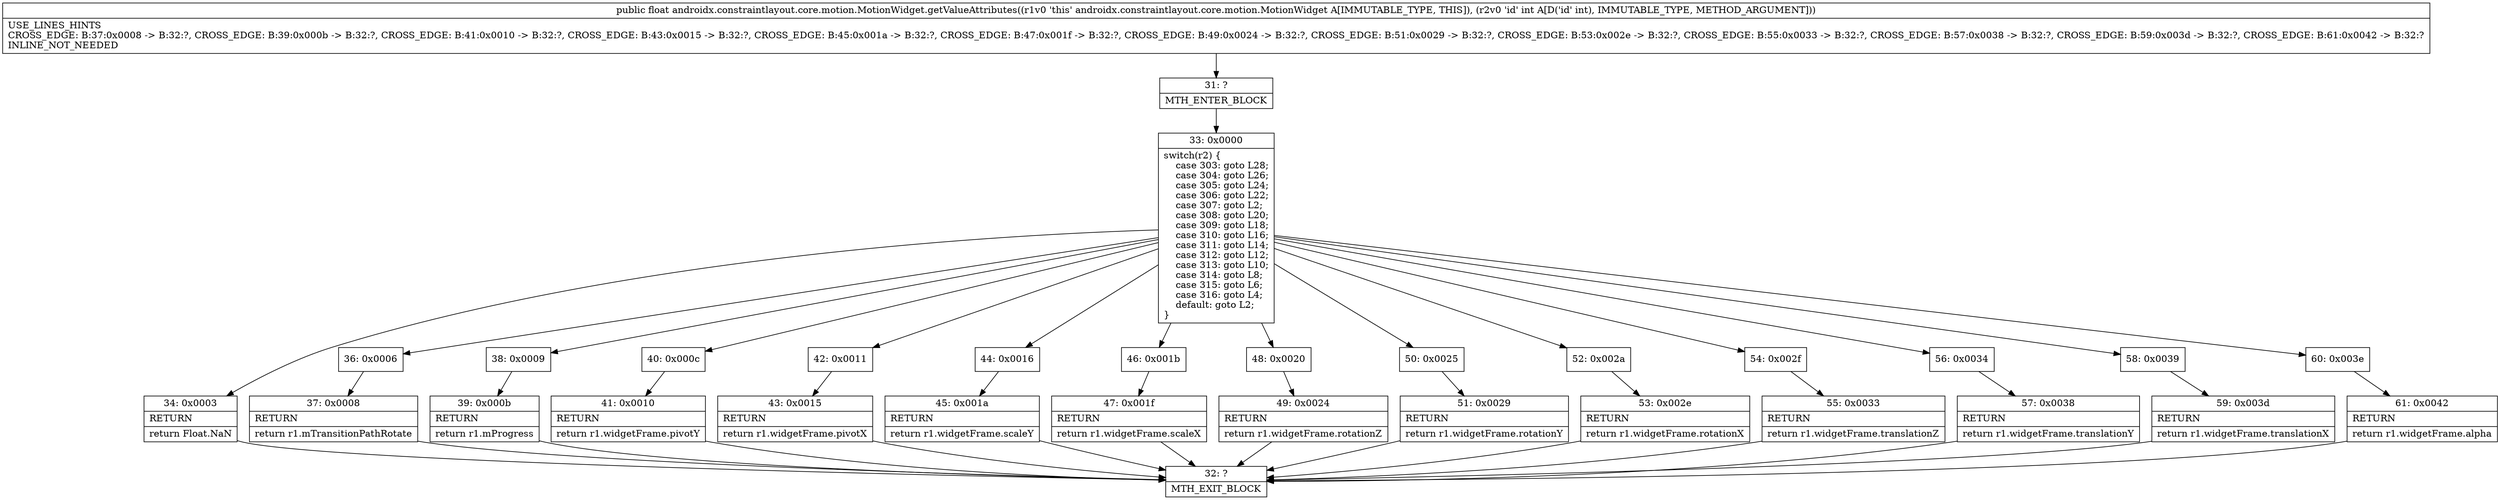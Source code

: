 digraph "CFG forandroidx.constraintlayout.core.motion.MotionWidget.getValueAttributes(I)F" {
Node_31 [shape=record,label="{31\:\ ?|MTH_ENTER_BLOCK\l}"];
Node_33 [shape=record,label="{33\:\ 0x0000|switch(r2) \{\l    case 303: goto L28;\l    case 304: goto L26;\l    case 305: goto L24;\l    case 306: goto L22;\l    case 307: goto L2;\l    case 308: goto L20;\l    case 309: goto L18;\l    case 310: goto L16;\l    case 311: goto L14;\l    case 312: goto L12;\l    case 313: goto L10;\l    case 314: goto L8;\l    case 315: goto L6;\l    case 316: goto L4;\l    default: goto L2;\l\}\l}"];
Node_34 [shape=record,label="{34\:\ 0x0003|RETURN\l|return Float.NaN\l}"];
Node_32 [shape=record,label="{32\:\ ?|MTH_EXIT_BLOCK\l}"];
Node_36 [shape=record,label="{36\:\ 0x0006}"];
Node_37 [shape=record,label="{37\:\ 0x0008|RETURN\l|return r1.mTransitionPathRotate\l}"];
Node_38 [shape=record,label="{38\:\ 0x0009}"];
Node_39 [shape=record,label="{39\:\ 0x000b|RETURN\l|return r1.mProgress\l}"];
Node_40 [shape=record,label="{40\:\ 0x000c}"];
Node_41 [shape=record,label="{41\:\ 0x0010|RETURN\l|return r1.widgetFrame.pivotY\l}"];
Node_42 [shape=record,label="{42\:\ 0x0011}"];
Node_43 [shape=record,label="{43\:\ 0x0015|RETURN\l|return r1.widgetFrame.pivotX\l}"];
Node_44 [shape=record,label="{44\:\ 0x0016}"];
Node_45 [shape=record,label="{45\:\ 0x001a|RETURN\l|return r1.widgetFrame.scaleY\l}"];
Node_46 [shape=record,label="{46\:\ 0x001b}"];
Node_47 [shape=record,label="{47\:\ 0x001f|RETURN\l|return r1.widgetFrame.scaleX\l}"];
Node_48 [shape=record,label="{48\:\ 0x0020}"];
Node_49 [shape=record,label="{49\:\ 0x0024|RETURN\l|return r1.widgetFrame.rotationZ\l}"];
Node_50 [shape=record,label="{50\:\ 0x0025}"];
Node_51 [shape=record,label="{51\:\ 0x0029|RETURN\l|return r1.widgetFrame.rotationY\l}"];
Node_52 [shape=record,label="{52\:\ 0x002a}"];
Node_53 [shape=record,label="{53\:\ 0x002e|RETURN\l|return r1.widgetFrame.rotationX\l}"];
Node_54 [shape=record,label="{54\:\ 0x002f}"];
Node_55 [shape=record,label="{55\:\ 0x0033|RETURN\l|return r1.widgetFrame.translationZ\l}"];
Node_56 [shape=record,label="{56\:\ 0x0034}"];
Node_57 [shape=record,label="{57\:\ 0x0038|RETURN\l|return r1.widgetFrame.translationY\l}"];
Node_58 [shape=record,label="{58\:\ 0x0039}"];
Node_59 [shape=record,label="{59\:\ 0x003d|RETURN\l|return r1.widgetFrame.translationX\l}"];
Node_60 [shape=record,label="{60\:\ 0x003e}"];
Node_61 [shape=record,label="{61\:\ 0x0042|RETURN\l|return r1.widgetFrame.alpha\l}"];
MethodNode[shape=record,label="{public float androidx.constraintlayout.core.motion.MotionWidget.getValueAttributes((r1v0 'this' androidx.constraintlayout.core.motion.MotionWidget A[IMMUTABLE_TYPE, THIS]), (r2v0 'id' int A[D('id' int), IMMUTABLE_TYPE, METHOD_ARGUMENT]))  | USE_LINES_HINTS\lCROSS_EDGE: B:37:0x0008 \-\> B:32:?, CROSS_EDGE: B:39:0x000b \-\> B:32:?, CROSS_EDGE: B:41:0x0010 \-\> B:32:?, CROSS_EDGE: B:43:0x0015 \-\> B:32:?, CROSS_EDGE: B:45:0x001a \-\> B:32:?, CROSS_EDGE: B:47:0x001f \-\> B:32:?, CROSS_EDGE: B:49:0x0024 \-\> B:32:?, CROSS_EDGE: B:51:0x0029 \-\> B:32:?, CROSS_EDGE: B:53:0x002e \-\> B:32:?, CROSS_EDGE: B:55:0x0033 \-\> B:32:?, CROSS_EDGE: B:57:0x0038 \-\> B:32:?, CROSS_EDGE: B:59:0x003d \-\> B:32:?, CROSS_EDGE: B:61:0x0042 \-\> B:32:?\lINLINE_NOT_NEEDED\l}"];
MethodNode -> Node_31;Node_31 -> Node_33;
Node_33 -> Node_34;
Node_33 -> Node_36;
Node_33 -> Node_38;
Node_33 -> Node_40;
Node_33 -> Node_42;
Node_33 -> Node_44;
Node_33 -> Node_46;
Node_33 -> Node_48;
Node_33 -> Node_50;
Node_33 -> Node_52;
Node_33 -> Node_54;
Node_33 -> Node_56;
Node_33 -> Node_58;
Node_33 -> Node_60;
Node_34 -> Node_32;
Node_36 -> Node_37;
Node_37 -> Node_32;
Node_38 -> Node_39;
Node_39 -> Node_32;
Node_40 -> Node_41;
Node_41 -> Node_32;
Node_42 -> Node_43;
Node_43 -> Node_32;
Node_44 -> Node_45;
Node_45 -> Node_32;
Node_46 -> Node_47;
Node_47 -> Node_32;
Node_48 -> Node_49;
Node_49 -> Node_32;
Node_50 -> Node_51;
Node_51 -> Node_32;
Node_52 -> Node_53;
Node_53 -> Node_32;
Node_54 -> Node_55;
Node_55 -> Node_32;
Node_56 -> Node_57;
Node_57 -> Node_32;
Node_58 -> Node_59;
Node_59 -> Node_32;
Node_60 -> Node_61;
Node_61 -> Node_32;
}

